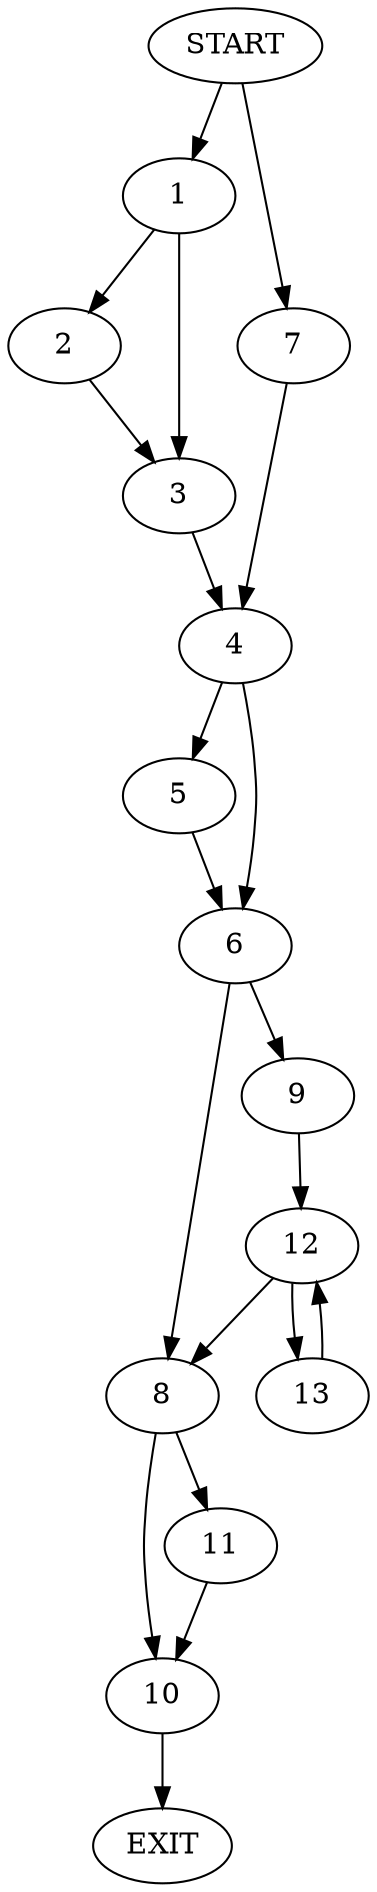 digraph {
0 [label="START"]
14 [label="EXIT"]
0 -> 1
1 -> 2
1 -> 3
3 -> 4
2 -> 3
4 -> 5
4 -> 6
0 -> 7
7 -> 4
5 -> 6
6 -> 8
6 -> 9
8 -> 10
8 -> 11
9 -> 12
12 -> 8
12 -> 13
13 -> 12
11 -> 10
10 -> 14
}
